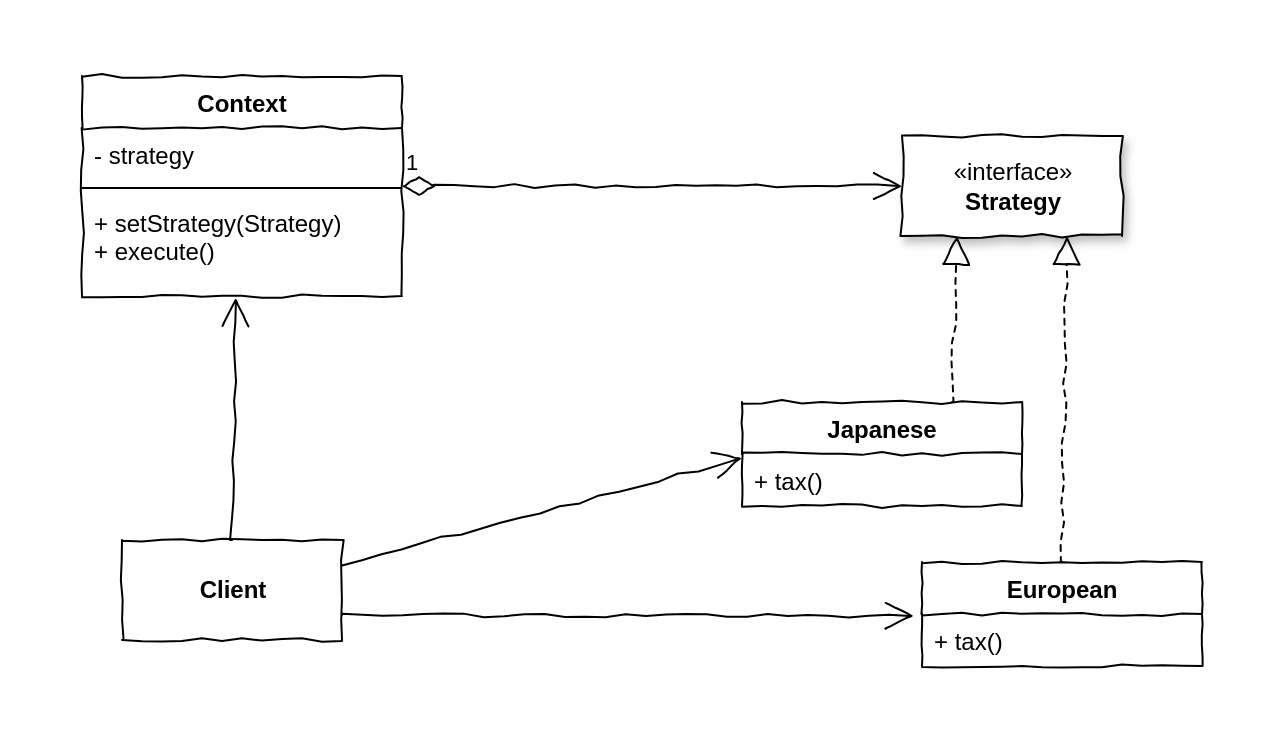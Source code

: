 <mxfile version="10.8.9" type="device"><diagram id="tJFao--ZMLV70EFE-DKd" name="第 1 页"><mxGraphModel dx="1394" dy="796" grid="1" gridSize="10" guides="1" tooltips="1" connect="1" arrows="1" fold="1" page="1" pageScale="1" pageWidth="827" pageHeight="1169" math="0" shadow="0"><root><mxCell id="0"/><mxCell id="1" parent="0"/><mxCell id="UYTvAW8_7anvMlCzowH2-30" value="" style="rounded=1;arcSize=4;dashed=0;strokeWidth=1;shadow=0;comic=0;fontFamily=Verdana;fontSize=12;html=1;glass=0;startSize=26;fillColor=#ffffff;strokeColor=#FFFFFF;" vertex="1" parent="1"><mxGeometry x="90" y="80" width="640" height="370" as="geometry"/></mxCell><mxCell id="UYTvAW8_7anvMlCzowH2-1" value="Context" style="swimlane;fontStyle=1;align=center;verticalAlign=top;childLayout=stackLayout;horizontal=1;startSize=26;horizontalStack=0;resizeParent=1;resizeParentMax=0;resizeLast=0;collapsible=1;marginBottom=0;comic=1;" vertex="1" parent="1"><mxGeometry x="130" y="117" width="160" height="110" as="geometry"><mxRectangle x="70" y="110" width="70" height="26" as="alternateBounds"/></mxGeometry></mxCell><mxCell id="UYTvAW8_7anvMlCzowH2-2" value="- strategy" style="text;strokeColor=none;fillColor=none;align=left;verticalAlign=top;spacingLeft=4;spacingRight=4;overflow=hidden;rotatable=0;points=[[0,0.5],[1,0.5]];portConstraint=eastwest;" vertex="1" parent="UYTvAW8_7anvMlCzowH2-1"><mxGeometry y="26" width="160" height="26" as="geometry"/></mxCell><mxCell id="UYTvAW8_7anvMlCzowH2-3" value="" style="line;strokeWidth=1;fillColor=none;align=left;verticalAlign=middle;spacingTop=-1;spacingLeft=3;spacingRight=3;rotatable=0;labelPosition=right;points=[];portConstraint=eastwest;" vertex="1" parent="UYTvAW8_7anvMlCzowH2-1"><mxGeometry y="52" width="160" height="8" as="geometry"/></mxCell><mxCell id="UYTvAW8_7anvMlCzowH2-4" value="+ setStrategy(Strategy)&#10;+ execute()&#10;&#10;" style="text;strokeColor=none;fillColor=none;align=left;verticalAlign=top;spacingLeft=4;spacingRight=4;overflow=hidden;rotatable=0;points=[[0,0.5],[1,0.5]];portConstraint=eastwest;" vertex="1" parent="UYTvAW8_7anvMlCzowH2-1"><mxGeometry y="60" width="160" height="50" as="geometry"/></mxCell><mxCell id="UYTvAW8_7anvMlCzowH2-11" value="«interface»&lt;br&gt;&lt;b&gt;Strategy&lt;/b&gt;" style="html=1;comic=1;shadow=1;glass=0;" vertex="1" parent="1"><mxGeometry x="540" y="147" width="110" height="50" as="geometry"/></mxCell><mxCell id="UYTvAW8_7anvMlCzowH2-12" value="Japanese" style="swimlane;fontStyle=1;childLayout=stackLayout;horizontal=1;startSize=26;fillColor=none;horizontalStack=0;resizeParent=1;resizeParentMax=0;resizeLast=0;collapsible=1;marginBottom=0;comic=1;" vertex="1" parent="1"><mxGeometry x="460" y="280" width="140" height="52" as="geometry"/></mxCell><mxCell id="UYTvAW8_7anvMlCzowH2-13" value="+ tax()" style="text;strokeColor=none;fillColor=none;align=left;verticalAlign=top;spacingLeft=4;spacingRight=4;overflow=hidden;rotatable=0;points=[[0,0.5],[1,0.5]];portConstraint=eastwest;comic=1;" vertex="1" parent="UYTvAW8_7anvMlCzowH2-12"><mxGeometry y="26" width="140" height="26" as="geometry"/></mxCell><mxCell id="UYTvAW8_7anvMlCzowH2-16" value="European" style="swimlane;fontStyle=1;childLayout=stackLayout;horizontal=1;startSize=26;fillColor=none;horizontalStack=0;resizeParent=1;resizeParentMax=0;resizeLast=0;collapsible=1;marginBottom=0;comic=1;" vertex="1" parent="1"><mxGeometry x="550" y="360" width="140" height="52" as="geometry"/></mxCell><mxCell id="UYTvAW8_7anvMlCzowH2-17" value="+ tax()" style="text;strokeColor=none;fillColor=none;align=left;verticalAlign=top;spacingLeft=4;spacingRight=4;overflow=hidden;rotatable=0;points=[[0,0.5],[1,0.5]];portConstraint=eastwest;comic=1;" vertex="1" parent="UYTvAW8_7anvMlCzowH2-16"><mxGeometry y="26" width="140" height="26" as="geometry"/></mxCell><mxCell id="UYTvAW8_7anvMlCzowH2-21" value="&lt;b&gt;Client&lt;/b&gt;" style="html=1;comic=1;" vertex="1" parent="1"><mxGeometry x="150" y="349" width="110" height="50" as="geometry"/></mxCell><mxCell id="UYTvAW8_7anvMlCzowH2-23" value="" style="endArrow=block;dashed=1;endFill=0;endSize=12;html=1;entryX=0.25;entryY=1;entryDx=0;entryDy=0;exitX=0.75;exitY=0;exitDx=0;exitDy=0;comic=1;" edge="1" parent="1" source="UYTvAW8_7anvMlCzowH2-12" target="UYTvAW8_7anvMlCzowH2-11"><mxGeometry width="160" relative="1" as="geometry"><mxPoint x="420" y="550" as="sourcePoint"/><mxPoint x="580" y="550" as="targetPoint"/></mxGeometry></mxCell><mxCell id="UYTvAW8_7anvMlCzowH2-24" value="" style="endArrow=block;dashed=1;endFill=0;endSize=12;html=1;exitX=0.5;exitY=0;exitDx=0;exitDy=0;entryX=0.75;entryY=1;entryDx=0;entryDy=0;comic=1;" edge="1" parent="1" source="UYTvAW8_7anvMlCzowH2-16" target="UYTvAW8_7anvMlCzowH2-11"><mxGeometry width="160" relative="1" as="geometry"><mxPoint x="700" y="270" as="sourcePoint"/><mxPoint x="860" y="270" as="targetPoint"/></mxGeometry></mxCell><mxCell id="UYTvAW8_7anvMlCzowH2-25" value="" style="endArrow=open;endFill=1;endSize=12;html=1;entryX=-0.029;entryY=0.038;entryDx=0;entryDy=0;entryPerimeter=0;exitX=1;exitY=0.75;exitDx=0;exitDy=0;comic=1;" edge="1" parent="1" source="UYTvAW8_7anvMlCzowH2-21" target="UYTvAW8_7anvMlCzowH2-17"><mxGeometry width="160" relative="1" as="geometry"><mxPoint x="300" y="550" as="sourcePoint"/><mxPoint x="460" y="550" as="targetPoint"/></mxGeometry></mxCell><mxCell id="UYTvAW8_7anvMlCzowH2-26" value="" style="endArrow=open;endFill=1;endSize=12;html=1;exitX=1;exitY=0.25;exitDx=0;exitDy=0;entryX=0;entryY=0.077;entryDx=0;entryDy=0;entryPerimeter=0;comic=1;" edge="1" parent="1" source="UYTvAW8_7anvMlCzowH2-21" target="UYTvAW8_7anvMlCzowH2-13"><mxGeometry width="160" relative="1" as="geometry"><mxPoint x="290" y="360" as="sourcePoint"/><mxPoint x="450" y="360" as="targetPoint"/></mxGeometry></mxCell><mxCell id="UYTvAW8_7anvMlCzowH2-27" value="" style="endArrow=open;endFill=1;endSize=12;html=1;exitX=0.5;exitY=0;exitDx=0;exitDy=0;entryX=0.481;entryY=1.02;entryDx=0;entryDy=0;entryPerimeter=0;comic=1;" edge="1" parent="1" source="UYTvAW8_7anvMlCzowH2-21" target="UYTvAW8_7anvMlCzowH2-4"><mxGeometry width="160" relative="1" as="geometry"><mxPoint x="190" y="270" as="sourcePoint"/><mxPoint x="350" y="270" as="targetPoint"/></mxGeometry></mxCell><mxCell id="UYTvAW8_7anvMlCzowH2-29" value="1" style="endArrow=open;html=1;endSize=12;startArrow=diamondThin;startSize=14;startFill=0;edgeStyle=orthogonalEdgeStyle;align=left;verticalAlign=bottom;entryX=0;entryY=0.5;entryDx=0;entryDy=0;exitX=1;exitY=1.115;exitDx=0;exitDy=0;exitPerimeter=0;comic=1;" edge="1" parent="1" source="UYTvAW8_7anvMlCzowH2-2" target="UYTvAW8_7anvMlCzowH2-11"><mxGeometry x="-1" y="3" relative="1" as="geometry"><mxPoint x="333" y="175.5" as="sourcePoint"/><mxPoint x="493" y="175.5" as="targetPoint"/></mxGeometry></mxCell></root></mxGraphModel></diagram></mxfile>
